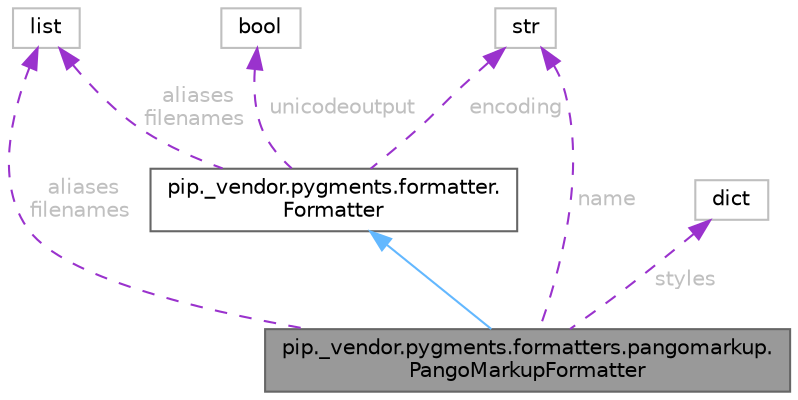 digraph "pip._vendor.pygments.formatters.pangomarkup.PangoMarkupFormatter"
{
 // LATEX_PDF_SIZE
  bgcolor="transparent";
  edge [fontname=Helvetica,fontsize=10,labelfontname=Helvetica,labelfontsize=10];
  node [fontname=Helvetica,fontsize=10,shape=box,height=0.2,width=0.4];
  Node1 [id="Node000001",label="pip._vendor.pygments.formatters.pangomarkup.\lPangoMarkupFormatter",height=0.2,width=0.4,color="gray40", fillcolor="grey60", style="filled", fontcolor="black",tooltip=" "];
  Node2 -> Node1 [id="edge8_Node000001_Node000002",dir="back",color="steelblue1",style="solid",tooltip=" "];
  Node2 [id="Node000002",label="pip._vendor.pygments.formatter.\lFormatter",height=0.2,width=0.4,color="gray40", fillcolor="white", style="filled",URL="$d1/dbd/classpip_1_1__vendor_1_1pygments_1_1formatter_1_1Formatter.html",tooltip=" "];
  Node3 -> Node2 [id="edge9_Node000002_Node000003",dir="back",color="darkorchid3",style="dashed",tooltip=" ",label=" aliases\nfilenames",fontcolor="grey" ];
  Node3 [id="Node000003",label="list",height=0.2,width=0.4,color="grey75", fillcolor="white", style="filled",tooltip=" "];
  Node4 -> Node2 [id="edge10_Node000002_Node000004",dir="back",color="darkorchid3",style="dashed",tooltip=" ",label=" unicodeoutput",fontcolor="grey" ];
  Node4 [id="Node000004",label="bool",height=0.2,width=0.4,color="grey75", fillcolor="white", style="filled",tooltip=" "];
  Node5 -> Node2 [id="edge11_Node000002_Node000005",dir="back",color="darkorchid3",style="dashed",tooltip=" ",label=" encoding",fontcolor="grey" ];
  Node5 [id="Node000005",label="str",height=0.2,width=0.4,color="grey75", fillcolor="white", style="filled",tooltip=" "];
  Node5 -> Node1 [id="edge12_Node000001_Node000005",dir="back",color="darkorchid3",style="dashed",tooltip=" ",label=" name",fontcolor="grey" ];
  Node3 -> Node1 [id="edge13_Node000001_Node000003",dir="back",color="darkorchid3",style="dashed",tooltip=" ",label=" aliases\nfilenames",fontcolor="grey" ];
  Node6 -> Node1 [id="edge14_Node000001_Node000006",dir="back",color="darkorchid3",style="dashed",tooltip=" ",label=" styles",fontcolor="grey" ];
  Node6 [id="Node000006",label="dict",height=0.2,width=0.4,color="grey75", fillcolor="white", style="filled",tooltip=" "];
}
